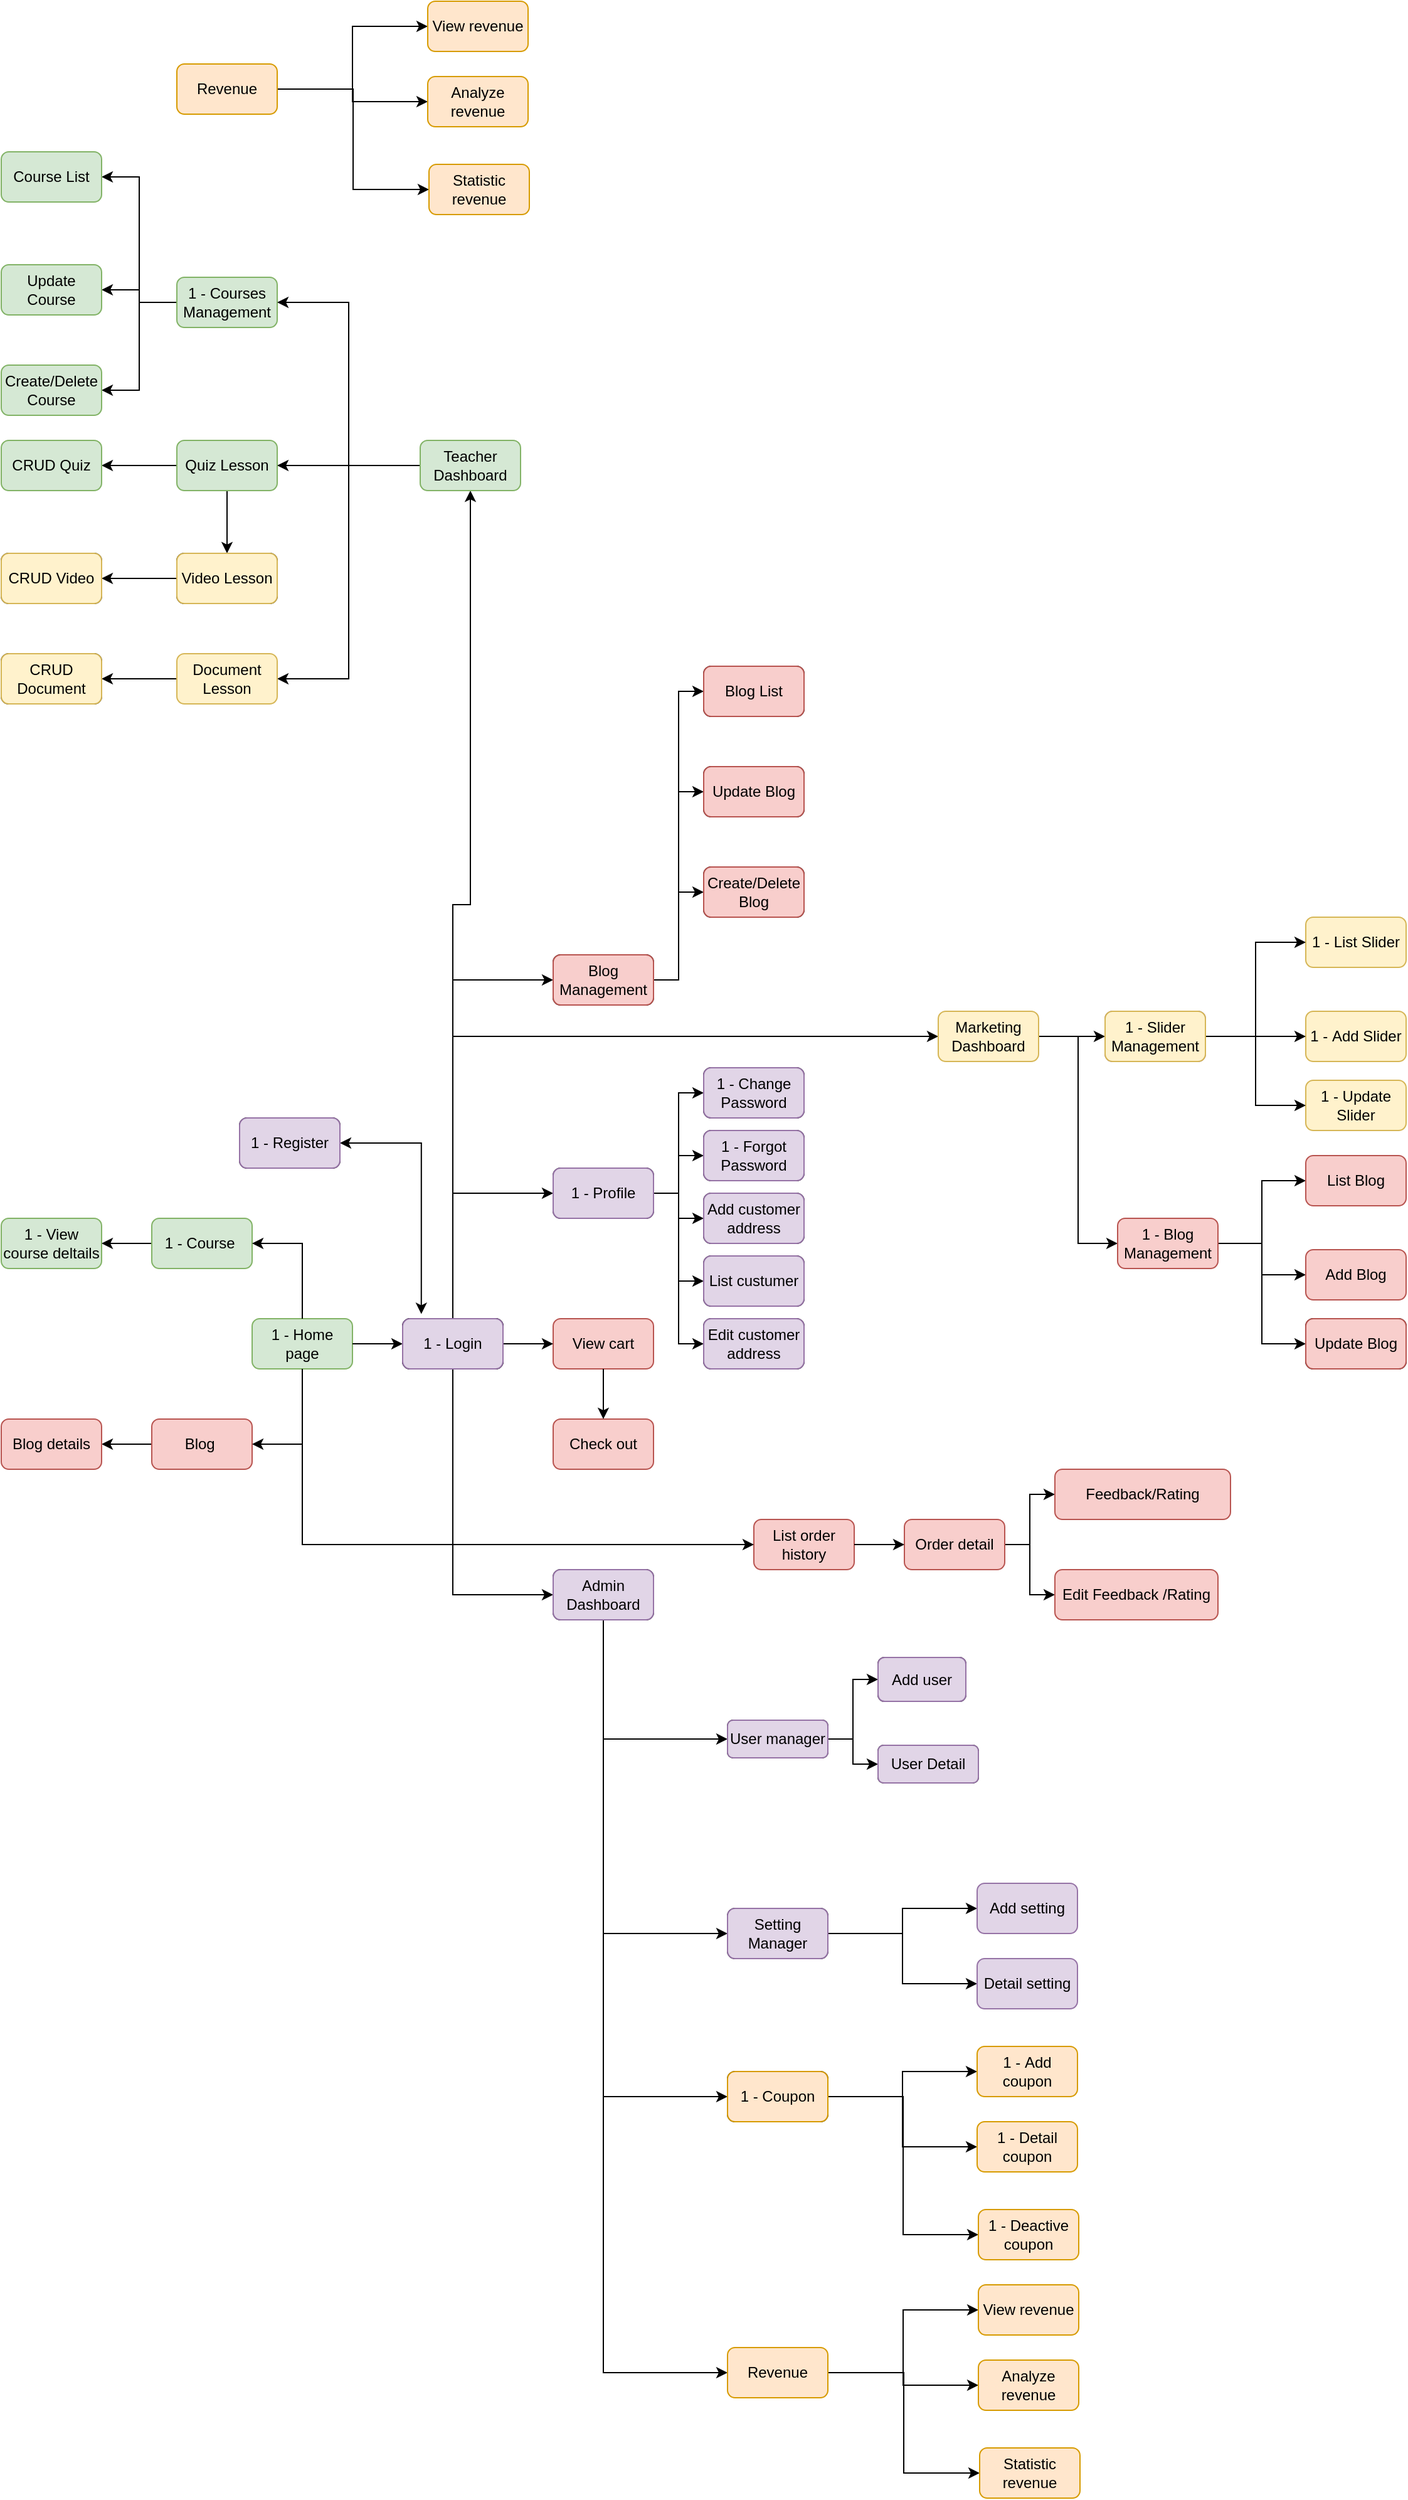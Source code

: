 <mxfile scale="1" border="0" version="21.4.0" type="device">
  <diagram name="Trang-1" id="rCPh5-H_8aA673jUnR-f">
    <mxGraphModel dx="1372" dy="1716" grid="1" gridSize="10" guides="1" tooltips="1" connect="1" arrows="1" fold="1" page="1" pageScale="1" pageWidth="827" pageHeight="1169" math="0" shadow="0">
      <root>
        <mxCell id="0" />
        <mxCell id="1" parent="0" />
        <mxCell id="VApgSynu10mxGAnnBU3c-39" style="edgeStyle=orthogonalEdgeStyle;rounded=0;orthogonalLoop=1;jettySize=auto;html=1;entryX=0.186;entryY=-0.093;entryDx=0;entryDy=0;entryPerimeter=0;startArrow=classic;startFill=1;" edge="1" parent="1" source="h2MF568yO-APVkU8pqsw-2" target="h2MF568yO-APVkU8pqsw-7">
          <mxGeometry relative="1" as="geometry" />
        </mxCell>
        <mxCell id="h2MF568yO-APVkU8pqsw-2" value="Register" style="rounded=1;whiteSpace=wrap;html=1;" parent="1" vertex="1">
          <mxGeometry x="270" y="320" width="80" height="40" as="geometry" />
        </mxCell>
        <mxCell id="h2MF568yO-APVkU8pqsw-3" value="1 -&amp;nbsp;Home page" style="rounded=1;whiteSpace=wrap;html=1;fillColor=#d5e8d4;strokeColor=#82b366;" parent="1" vertex="1">
          <mxGeometry x="280" y="480" width="80" height="40" as="geometry" />
        </mxCell>
        <mxCell id="h2MF568yO-APVkU8pqsw-5" style="edgeStyle=orthogonalEdgeStyle;rounded=0;orthogonalLoop=1;jettySize=auto;html=1;exitX=0;exitY=0.5;exitDx=0;exitDy=0;" parent="1" source="h2MF568yO-APVkU8pqsw-8" target="h2MF568yO-APVkU8pqsw-13" edge="1">
          <mxGeometry relative="1" as="geometry" />
        </mxCell>
        <mxCell id="h2MF568yO-APVkU8pqsw-6" style="edgeStyle=orthogonalEdgeStyle;rounded=0;orthogonalLoop=1;jettySize=auto;html=1;entryX=0;entryY=0.5;entryDx=0;entryDy=0;" parent="1" source="h2MF568yO-APVkU8pqsw-7" target="h2MF568yO-APVkU8pqsw-22" edge="1">
          <mxGeometry relative="1" as="geometry">
            <Array as="points">
              <mxPoint x="440" y="380" />
            </Array>
          </mxGeometry>
        </mxCell>
        <mxCell id="VApgSynu10mxGAnnBU3c-34" style="edgeStyle=orthogonalEdgeStyle;rounded=0;orthogonalLoop=1;jettySize=auto;html=1;exitX=0.5;exitY=0;exitDx=0;exitDy=0;entryX=0.5;entryY=1;entryDx=0;entryDy=0;" edge="1" parent="1" source="h2MF568yO-APVkU8pqsw-7" target="VApgSynu10mxGAnnBU3c-15">
          <mxGeometry relative="1" as="geometry" />
        </mxCell>
        <mxCell id="VApgSynu10mxGAnnBU3c-36" style="edgeStyle=orthogonalEdgeStyle;rounded=0;orthogonalLoop=1;jettySize=auto;html=1;entryX=0;entryY=0.5;entryDx=0;entryDy=0;" edge="1" parent="1" source="h2MF568yO-APVkU8pqsw-7" target="h2MF568yO-APVkU8pqsw-98">
          <mxGeometry relative="1" as="geometry">
            <Array as="points">
              <mxPoint x="440" y="210" />
            </Array>
          </mxGeometry>
        </mxCell>
        <mxCell id="VApgSynu10mxGAnnBU3c-41" style="edgeStyle=orthogonalEdgeStyle;rounded=0;orthogonalLoop=1;jettySize=auto;html=1;entryX=0;entryY=0.5;entryDx=0;entryDy=0;" edge="1" parent="1" source="h2MF568yO-APVkU8pqsw-7" target="h2MF568yO-APVkU8pqsw-50">
          <mxGeometry relative="1" as="geometry">
            <Array as="points">
              <mxPoint x="440" y="255" />
            </Array>
          </mxGeometry>
        </mxCell>
        <mxCell id="h2MF568yO-APVkU8pqsw-7" value="Login" style="rounded=1;whiteSpace=wrap;html=1;" parent="1" vertex="1">
          <mxGeometry x="400" y="480" width="80" height="40" as="geometry" />
        </mxCell>
        <mxCell id="h2MF568yO-APVkU8pqsw-8" value="Blog&amp;nbsp;" style="rounded=1;whiteSpace=wrap;html=1;fillColor=#f8cecc;strokeColor=#b85450;" parent="1" vertex="1">
          <mxGeometry x="200" y="560" width="80" height="40" as="geometry" />
        </mxCell>
        <mxCell id="h2MF568yO-APVkU8pqsw-9" value="" style="endArrow=classic;html=1;rounded=0;" parent="1" edge="1">
          <mxGeometry width="50" height="50" relative="1" as="geometry">
            <mxPoint x="360" y="500" as="sourcePoint" />
            <mxPoint x="400" y="500" as="targetPoint" />
          </mxGeometry>
        </mxCell>
        <mxCell id="h2MF568yO-APVkU8pqsw-10" value="1 -&amp;nbsp;View course deltails" style="rounded=1;whiteSpace=wrap;html=1;fillColor=#d5e8d4;strokeColor=#82b366;" parent="1" vertex="1">
          <mxGeometry x="80" y="400" width="80" height="40" as="geometry" />
        </mxCell>
        <mxCell id="h2MF568yO-APVkU8pqsw-13" value="Blog details" style="rounded=1;whiteSpace=wrap;html=1;fillColor=#f8cecc;strokeColor=#b85450;" parent="1" vertex="1">
          <mxGeometry x="80" y="560" width="80" height="40" as="geometry" />
        </mxCell>
        <mxCell id="VApgSynu10mxGAnnBU3c-16" style="edgeStyle=orthogonalEdgeStyle;rounded=0;orthogonalLoop=1;jettySize=auto;html=1;entryX=1;entryY=0.5;entryDx=0;entryDy=0;" edge="1" parent="1" source="h2MF568yO-APVkU8pqsw-14" target="VApgSynu10mxGAnnBU3c-1">
          <mxGeometry relative="1" as="geometry" />
        </mxCell>
        <mxCell id="VApgSynu10mxGAnnBU3c-17" style="edgeStyle=orthogonalEdgeStyle;rounded=0;orthogonalLoop=1;jettySize=auto;html=1;entryX=1;entryY=0.5;entryDx=0;entryDy=0;" edge="1" parent="1" source="h2MF568yO-APVkU8pqsw-14" target="VApgSynu10mxGAnnBU3c-2">
          <mxGeometry relative="1" as="geometry" />
        </mxCell>
        <mxCell id="VApgSynu10mxGAnnBU3c-18" style="edgeStyle=orthogonalEdgeStyle;rounded=0;orthogonalLoop=1;jettySize=auto;html=1;entryX=1;entryY=0.5;entryDx=0;entryDy=0;" edge="1" parent="1" source="h2MF568yO-APVkU8pqsw-14" target="VApgSynu10mxGAnnBU3c-3">
          <mxGeometry relative="1" as="geometry" />
        </mxCell>
        <mxCell id="h2MF568yO-APVkU8pqsw-14" value="1 -&amp;nbsp;Courses Management" style="rounded=1;whiteSpace=wrap;html=1;fillColor=#d5e8d4;strokeColor=#82b366;" parent="1" vertex="1">
          <mxGeometry x="220" y="-350" width="80" height="40" as="geometry" />
        </mxCell>
        <mxCell id="h2MF568yO-APVkU8pqsw-15" value="" style="endArrow=classic;html=1;rounded=0;exitX=0;exitY=0.5;exitDx=0;exitDy=0;entryX=1;entryY=0.5;entryDx=0;entryDy=0;" parent="1" source="h2MF568yO-APVkU8pqsw-16" target="h2MF568yO-APVkU8pqsw-10" edge="1">
          <mxGeometry width="50" height="50" relative="1" as="geometry">
            <mxPoint x="300" y="500" as="sourcePoint" />
            <mxPoint x="300" y="460" as="targetPoint" />
          </mxGeometry>
        </mxCell>
        <mxCell id="h2MF568yO-APVkU8pqsw-16" value="1 -&amp;nbsp;Course&amp;nbsp;" style="rounded=1;whiteSpace=wrap;html=1;fillColor=#d5e8d4;strokeColor=#82b366;" parent="1" vertex="1">
          <mxGeometry x="200" y="400" width="80" height="40" as="geometry" />
        </mxCell>
        <mxCell id="h2MF568yO-APVkU8pqsw-17" style="edgeStyle=orthogonalEdgeStyle;rounded=0;orthogonalLoop=1;jettySize=auto;html=1;entryX=0;entryY=0.5;entryDx=0;entryDy=0;" parent="1" source="h2MF568yO-APVkU8pqsw-22" target="h2MF568yO-APVkU8pqsw-67" edge="1">
          <mxGeometry relative="1" as="geometry" />
        </mxCell>
        <mxCell id="h2MF568yO-APVkU8pqsw-19" style="edgeStyle=orthogonalEdgeStyle;rounded=0;orthogonalLoop=1;jettySize=auto;html=1;entryX=0;entryY=0.5;entryDx=0;entryDy=0;" parent="1" source="h2MF568yO-APVkU8pqsw-22" target="h2MF568yO-APVkU8pqsw-37" edge="1">
          <mxGeometry relative="1" as="geometry" />
        </mxCell>
        <mxCell id="h2MF568yO-APVkU8pqsw-20" style="edgeStyle=orthogonalEdgeStyle;rounded=0;orthogonalLoop=1;jettySize=auto;html=1;entryX=0;entryY=0.5;entryDx=0;entryDy=0;" parent="1" source="h2MF568yO-APVkU8pqsw-22" target="h2MF568yO-APVkU8pqsw-35" edge="1">
          <mxGeometry relative="1" as="geometry" />
        </mxCell>
        <mxCell id="h2MF568yO-APVkU8pqsw-21" style="edgeStyle=orthogonalEdgeStyle;rounded=0;orthogonalLoop=1;jettySize=auto;html=1;entryX=0;entryY=0.5;entryDx=0;entryDy=0;" parent="1" source="h2MF568yO-APVkU8pqsw-22" target="h2MF568yO-APVkU8pqsw-36" edge="1">
          <mxGeometry relative="1" as="geometry" />
        </mxCell>
        <mxCell id="h2MF568yO-APVkU8pqsw-22" value="Profile" style="rounded=1;whiteSpace=wrap;html=1;" parent="1" vertex="1">
          <mxGeometry x="520" y="360" width="80" height="40" as="geometry" />
        </mxCell>
        <mxCell id="h2MF568yO-APVkU8pqsw-24" value="View cart" style="rounded=1;whiteSpace=wrap;html=1;fillColor=#f8cecc;strokeColor=#b85450;" parent="1" vertex="1">
          <mxGeometry x="520" y="480" width="80" height="40" as="geometry" />
        </mxCell>
        <mxCell id="h2MF568yO-APVkU8pqsw-25" value="Check out" style="rounded=1;whiteSpace=wrap;html=1;fillColor=#f8cecc;strokeColor=#b85450;" parent="1" vertex="1">
          <mxGeometry x="520" y="560" width="80" height="40" as="geometry" />
        </mxCell>
        <mxCell id="h2MF568yO-APVkU8pqsw-26" value="" style="edgeStyle=orthogonalEdgeStyle;rounded=0;orthogonalLoop=1;jettySize=auto;html=1;" parent="1" source="h2MF568yO-APVkU8pqsw-27" target="h2MF568yO-APVkU8pqsw-70" edge="1">
          <mxGeometry relative="1" as="geometry">
            <Array as="points">
              <mxPoint x="560" y="815" />
            </Array>
          </mxGeometry>
        </mxCell>
        <mxCell id="VApgSynu10mxGAnnBU3c-58" style="edgeStyle=orthogonalEdgeStyle;rounded=0;orthogonalLoop=1;jettySize=auto;html=1;entryX=0;entryY=0.5;entryDx=0;entryDy=0;" edge="1" parent="1" source="h2MF568yO-APVkU8pqsw-27" target="h2MF568yO-APVkU8pqsw-33">
          <mxGeometry relative="1" as="geometry">
            <Array as="points">
              <mxPoint x="560" y="970" />
            </Array>
          </mxGeometry>
        </mxCell>
        <mxCell id="VApgSynu10mxGAnnBU3c-64" style="edgeStyle=orthogonalEdgeStyle;rounded=0;orthogonalLoop=1;jettySize=auto;html=1;entryX=0;entryY=0.5;entryDx=0;entryDy=0;" edge="1" parent="1" source="h2MF568yO-APVkU8pqsw-27" target="VApgSynu10mxGAnnBU3c-61">
          <mxGeometry relative="1" as="geometry">
            <Array as="points">
              <mxPoint x="560" y="1100" />
            </Array>
          </mxGeometry>
        </mxCell>
        <mxCell id="VApgSynu10mxGAnnBU3c-74" style="edgeStyle=orthogonalEdgeStyle;rounded=0;orthogonalLoop=1;jettySize=auto;html=1;entryX=0;entryY=0.5;entryDx=0;entryDy=0;" edge="1" parent="1" source="h2MF568yO-APVkU8pqsw-27" target="VApgSynu10mxGAnnBU3c-67">
          <mxGeometry relative="1" as="geometry">
            <Array as="points">
              <mxPoint x="560" y="1320" />
            </Array>
          </mxGeometry>
        </mxCell>
        <mxCell id="h2MF568yO-APVkU8pqsw-27" value="Admin Dashboard" style="rounded=1;whiteSpace=wrap;html=1;" parent="1" vertex="1">
          <mxGeometry x="520" y="680" width="80" height="40" as="geometry" />
        </mxCell>
        <mxCell id="h2MF568yO-APVkU8pqsw-28" value="" style="endArrow=classic;html=1;rounded=0;exitX=1;exitY=0.5;exitDx=0;exitDy=0;entryX=0;entryY=0.5;entryDx=0;entryDy=0;" parent="1" source="h2MF568yO-APVkU8pqsw-7" target="h2MF568yO-APVkU8pqsw-24" edge="1">
          <mxGeometry width="50" height="50" relative="1" as="geometry">
            <mxPoint x="570" y="630" as="sourcePoint" />
            <mxPoint x="620" y="580" as="targetPoint" />
          </mxGeometry>
        </mxCell>
        <mxCell id="h2MF568yO-APVkU8pqsw-29" value="" style="endArrow=classic;html=1;rounded=0;exitX=0.5;exitY=1;exitDx=0;exitDy=0;entryX=0;entryY=0.5;entryDx=0;entryDy=0;" parent="1" source="h2MF568yO-APVkU8pqsw-7" target="h2MF568yO-APVkU8pqsw-27" edge="1">
          <mxGeometry width="50" height="50" relative="1" as="geometry">
            <mxPoint x="570" y="630" as="sourcePoint" />
            <mxPoint x="620" y="580" as="targetPoint" />
            <Array as="points">
              <mxPoint x="440" y="700" />
            </Array>
          </mxGeometry>
        </mxCell>
        <mxCell id="h2MF568yO-APVkU8pqsw-30" value="List order history" style="rounded=1;whiteSpace=wrap;html=1;fillColor=#f8cecc;strokeColor=#b85450;" parent="1" vertex="1">
          <mxGeometry x="680" y="640" width="80" height="40" as="geometry" />
        </mxCell>
        <mxCell id="h2MF568yO-APVkU8pqsw-31" style="edgeStyle=orthogonalEdgeStyle;rounded=0;orthogonalLoop=1;jettySize=auto;html=1;entryX=0;entryY=0.5;entryDx=0;entryDy=0;" parent="1" source="h2MF568yO-APVkU8pqsw-33" target="h2MF568yO-APVkU8pqsw-45" edge="1">
          <mxGeometry relative="1" as="geometry" />
        </mxCell>
        <mxCell id="h2MF568yO-APVkU8pqsw-32" style="edgeStyle=orthogonalEdgeStyle;rounded=0;orthogonalLoop=1;jettySize=auto;html=1;entryX=0;entryY=0.5;entryDx=0;entryDy=0;" parent="1" source="h2MF568yO-APVkU8pqsw-33" target="h2MF568yO-APVkU8pqsw-46" edge="1">
          <mxGeometry relative="1" as="geometry" />
        </mxCell>
        <mxCell id="h2MF568yO-APVkU8pqsw-33" value="Setting Manager" style="rounded=1;whiteSpace=wrap;html=1;" parent="1" vertex="1">
          <mxGeometry x="659" y="950" width="80" height="40" as="geometry" />
        </mxCell>
        <mxCell id="h2MF568yO-APVkU8pqsw-34" value="Change Password" style="rounded=1;whiteSpace=wrap;html=1;" parent="1" vertex="1">
          <mxGeometry x="640" y="280" width="80" height="40" as="geometry" />
        </mxCell>
        <mxCell id="h2MF568yO-APVkU8pqsw-35" value="Forgot Password" style="rounded=1;whiteSpace=wrap;html=1;" parent="1" vertex="1">
          <mxGeometry x="640" y="330" width="80" height="40" as="geometry" />
        </mxCell>
        <mxCell id="h2MF568yO-APVkU8pqsw-36" value="Add customer address" style="rounded=1;whiteSpace=wrap;html=1;" parent="1" vertex="1">
          <mxGeometry x="640" y="380" width="80" height="40" as="geometry" />
        </mxCell>
        <mxCell id="h2MF568yO-APVkU8pqsw-37" value="List custumer" style="rounded=1;whiteSpace=wrap;html=1;" parent="1" vertex="1">
          <mxGeometry x="640" y="430" width="80" height="40" as="geometry" />
        </mxCell>
        <mxCell id="h2MF568yO-APVkU8pqsw-38" value="" style="endArrow=classic;html=1;rounded=0;exitX=0.5;exitY=1;exitDx=0;exitDy=0;entryX=0.5;entryY=0;entryDx=0;entryDy=0;" parent="1" source="h2MF568yO-APVkU8pqsw-24" target="h2MF568yO-APVkU8pqsw-25" edge="1">
          <mxGeometry width="50" height="50" relative="1" as="geometry">
            <mxPoint x="630" y="440" as="sourcePoint" />
            <mxPoint x="680" y="390" as="targetPoint" />
          </mxGeometry>
        </mxCell>
        <mxCell id="h2MF568yO-APVkU8pqsw-39" style="edgeStyle=orthogonalEdgeStyle;rounded=0;orthogonalLoop=1;jettySize=auto;html=1;entryX=0;entryY=0.5;entryDx=0;entryDy=0;" parent="1" source="h2MF568yO-APVkU8pqsw-41" target="h2MF568yO-APVkU8pqsw-42" edge="1">
          <mxGeometry relative="1" as="geometry" />
        </mxCell>
        <mxCell id="h2MF568yO-APVkU8pqsw-40" style="edgeStyle=orthogonalEdgeStyle;rounded=0;orthogonalLoop=1;jettySize=auto;html=1;entryX=0;entryY=0.5;entryDx=0;entryDy=0;" parent="1" source="h2MF568yO-APVkU8pqsw-41" target="h2MF568yO-APVkU8pqsw-43" edge="1">
          <mxGeometry relative="1" as="geometry" />
        </mxCell>
        <mxCell id="h2MF568yO-APVkU8pqsw-41" value="Order detail" style="rounded=1;whiteSpace=wrap;html=1;fillColor=#f8cecc;strokeColor=#b85450;" parent="1" vertex="1">
          <mxGeometry x="800" y="640" width="80" height="40" as="geometry" />
        </mxCell>
        <mxCell id="h2MF568yO-APVkU8pqsw-42" value="Feedback/Rating" style="rounded=1;whiteSpace=wrap;html=1;fillColor=#f8cecc;strokeColor=#b85450;" parent="1" vertex="1">
          <mxGeometry x="920" y="600" width="140" height="40" as="geometry" />
        </mxCell>
        <mxCell id="h2MF568yO-APVkU8pqsw-43" value="Edit Feedback /Rating" style="rounded=1;whiteSpace=wrap;html=1;fillColor=#f8cecc;strokeColor=#b85450;" parent="1" vertex="1">
          <mxGeometry x="920" y="680" width="130" height="40" as="geometry" />
        </mxCell>
        <mxCell id="h2MF568yO-APVkU8pqsw-44" value="" style="endArrow=classic;html=1;rounded=0;exitX=1;exitY=0.5;exitDx=0;exitDy=0;entryX=0;entryY=0.5;entryDx=0;entryDy=0;" parent="1" source="h2MF568yO-APVkU8pqsw-30" target="h2MF568yO-APVkU8pqsw-41" edge="1">
          <mxGeometry width="50" height="50" relative="1" as="geometry">
            <mxPoint x="730" y="620" as="sourcePoint" />
            <mxPoint x="680" y="540" as="targetPoint" />
          </mxGeometry>
        </mxCell>
        <mxCell id="h2MF568yO-APVkU8pqsw-45" value="Add setting" style="rounded=1;whiteSpace=wrap;html=1;fillColor=#e1d5e7;strokeColor=#9673a6;" parent="1" vertex="1">
          <mxGeometry x="858" y="930" width="80" height="40" as="geometry" />
        </mxCell>
        <mxCell id="h2MF568yO-APVkU8pqsw-46" value="Detail setting" style="rounded=1;whiteSpace=wrap;html=1;fillColor=#e1d5e7;strokeColor=#9673a6;" parent="1" vertex="1">
          <mxGeometry x="858" y="990" width="80" height="40" as="geometry" />
        </mxCell>
        <mxCell id="h2MF568yO-APVkU8pqsw-47" value="Blog List" style="rounded=1;whiteSpace=wrap;html=1;" parent="1" vertex="1">
          <mxGeometry x="640" y="-40" width="80" height="40" as="geometry" />
        </mxCell>
        <mxCell id="h2MF568yO-APVkU8pqsw-48" value="Update Blog" style="rounded=1;whiteSpace=wrap;html=1;" parent="1" vertex="1">
          <mxGeometry x="640" y="40" width="80" height="40" as="geometry" />
        </mxCell>
        <mxCell id="h2MF568yO-APVkU8pqsw-49" value="Create/Delete Blog" style="rounded=1;whiteSpace=wrap;html=1;" parent="1" vertex="1">
          <mxGeometry x="640" y="120" width="80" height="40" as="geometry" />
        </mxCell>
        <mxCell id="VApgSynu10mxGAnnBU3c-47" style="edgeStyle=orthogonalEdgeStyle;rounded=0;orthogonalLoop=1;jettySize=auto;html=1;" edge="1" parent="1" source="h2MF568yO-APVkU8pqsw-50" target="VApgSynu10mxGAnnBU3c-46">
          <mxGeometry relative="1" as="geometry" />
        </mxCell>
        <mxCell id="VApgSynu10mxGAnnBU3c-51" style="edgeStyle=orthogonalEdgeStyle;rounded=0;orthogonalLoop=1;jettySize=auto;html=1;entryX=0;entryY=0.5;entryDx=0;entryDy=0;" edge="1" parent="1" source="h2MF568yO-APVkU8pqsw-50" target="VApgSynu10mxGAnnBU3c-45">
          <mxGeometry relative="1" as="geometry" />
        </mxCell>
        <mxCell id="h2MF568yO-APVkU8pqsw-50" value="Marketing Dashboard" style="rounded=1;whiteSpace=wrap;html=1;fillColor=#fff2cc;strokeColor=#d6b656;" parent="1" vertex="1">
          <mxGeometry x="827" y="235" width="80" height="40" as="geometry" />
        </mxCell>
        <mxCell id="h2MF568yO-APVkU8pqsw-53" value="1 -&amp;nbsp;List Slider" style="rounded=1;whiteSpace=wrap;html=1;fillColor=#fff2cc;strokeColor=#d6b656;" parent="1" vertex="1">
          <mxGeometry x="1120" y="160" width="80" height="40" as="geometry" />
        </mxCell>
        <mxCell id="h2MF568yO-APVkU8pqsw-67" value="Edit customer address" style="rounded=1;whiteSpace=wrap;html=1;" parent="1" vertex="1">
          <mxGeometry x="640" y="480" width="80" height="40" as="geometry" />
        </mxCell>
        <mxCell id="h2MF568yO-APVkU8pqsw-68" value="" style="edgeStyle=orthogonalEdgeStyle;rounded=0;orthogonalLoop=1;jettySize=auto;html=1;" parent="1" source="h2MF568yO-APVkU8pqsw-70" target="h2MF568yO-APVkU8pqsw-72" edge="1">
          <mxGeometry relative="1" as="geometry" />
        </mxCell>
        <mxCell id="h2MF568yO-APVkU8pqsw-69" style="edgeStyle=orthogonalEdgeStyle;rounded=0;orthogonalLoop=1;jettySize=auto;html=1;entryX=0;entryY=0.5;entryDx=0;entryDy=0;" parent="1" source="h2MF568yO-APVkU8pqsw-70" target="h2MF568yO-APVkU8pqsw-71" edge="1">
          <mxGeometry relative="1" as="geometry" />
        </mxCell>
        <mxCell id="h2MF568yO-APVkU8pqsw-70" value="User manager" style="whiteSpace=wrap;html=1;rounded=1;" parent="1" vertex="1">
          <mxGeometry x="659" y="800" width="80" height="30" as="geometry" />
        </mxCell>
        <mxCell id="h2MF568yO-APVkU8pqsw-71" value="Add user" style="whiteSpace=wrap;html=1;rounded=1;" parent="1" vertex="1">
          <mxGeometry x="779" y="750" width="70" height="35" as="geometry" />
        </mxCell>
        <mxCell id="h2MF568yO-APVkU8pqsw-72" value="User Detail" style="rounded=1;whiteSpace=wrap;html=1;" parent="1" vertex="1">
          <mxGeometry x="779" y="820" width="80" height="30" as="geometry" />
        </mxCell>
        <mxCell id="h2MF568yO-APVkU8pqsw-73" value="1 -&amp;nbsp;Add Slider" style="rounded=1;whiteSpace=wrap;html=1;fillColor=#fff2cc;strokeColor=#d6b656;" parent="1" vertex="1">
          <mxGeometry x="1120" y="235" width="80" height="40" as="geometry" />
        </mxCell>
        <mxCell id="h2MF568yO-APVkU8pqsw-78" value="1 -&amp;nbsp;Update Slider" style="rounded=1;whiteSpace=wrap;html=1;fillColor=#fff2cc;strokeColor=#d6b656;" parent="1" vertex="1">
          <mxGeometry x="1120" y="290" width="80" height="40" as="geometry" />
        </mxCell>
        <mxCell id="h2MF568yO-APVkU8pqsw-90" style="edgeStyle=orthogonalEdgeStyle;rounded=0;orthogonalLoop=1;jettySize=auto;html=1;entryX=1;entryY=0.5;entryDx=0;entryDy=0;" parent="1" source="h2MF568yO-APVkU8pqsw-3" target="h2MF568yO-APVkU8pqsw-16" edge="1">
          <mxGeometry relative="1" as="geometry" />
        </mxCell>
        <mxCell id="h2MF568yO-APVkU8pqsw-91" style="edgeStyle=orthogonalEdgeStyle;rounded=0;orthogonalLoop=1;jettySize=auto;html=1;entryX=0;entryY=0.5;entryDx=0;entryDy=0;" parent="1" source="h2MF568yO-APVkU8pqsw-3" target="h2MF568yO-APVkU8pqsw-30" edge="1">
          <mxGeometry relative="1" as="geometry">
            <Array as="points">
              <mxPoint x="320" y="660" />
            </Array>
          </mxGeometry>
        </mxCell>
        <mxCell id="h2MF568yO-APVkU8pqsw-93" style="edgeStyle=orthogonalEdgeStyle;rounded=0;orthogonalLoop=1;jettySize=auto;html=1;entryX=1;entryY=0.5;entryDx=0;entryDy=0;" parent="1" source="h2MF568yO-APVkU8pqsw-3" target="h2MF568yO-APVkU8pqsw-8" edge="1">
          <mxGeometry relative="1" as="geometry" />
        </mxCell>
        <mxCell id="h2MF568yO-APVkU8pqsw-94" style="edgeStyle=orthogonalEdgeStyle;rounded=0;orthogonalLoop=1;jettySize=auto;html=1;entryX=0;entryY=0.5;entryDx=0;entryDy=0;" parent="1" source="h2MF568yO-APVkU8pqsw-22" target="h2MF568yO-APVkU8pqsw-34" edge="1">
          <mxGeometry relative="1" as="geometry" />
        </mxCell>
        <mxCell id="h2MF568yO-APVkU8pqsw-95" style="edgeStyle=orthogonalEdgeStyle;rounded=0;orthogonalLoop=1;jettySize=auto;html=1;exitX=1;exitY=0.5;exitDx=0;exitDy=0;entryX=0;entryY=0.5;entryDx=0;entryDy=0;" parent="1" source="h2MF568yO-APVkU8pqsw-98" target="h2MF568yO-APVkU8pqsw-47" edge="1">
          <mxGeometry relative="1" as="geometry" />
        </mxCell>
        <mxCell id="h2MF568yO-APVkU8pqsw-96" style="edgeStyle=orthogonalEdgeStyle;rounded=0;orthogonalLoop=1;jettySize=auto;html=1;entryX=0;entryY=0.5;entryDx=0;entryDy=0;" parent="1" source="h2MF568yO-APVkU8pqsw-98" target="h2MF568yO-APVkU8pqsw-48" edge="1">
          <mxGeometry relative="1" as="geometry" />
        </mxCell>
        <mxCell id="h2MF568yO-APVkU8pqsw-97" style="edgeStyle=orthogonalEdgeStyle;rounded=0;orthogonalLoop=1;jettySize=auto;html=1;entryX=0;entryY=0.5;entryDx=0;entryDy=0;" parent="1" source="h2MF568yO-APVkU8pqsw-98" target="h2MF568yO-APVkU8pqsw-49" edge="1">
          <mxGeometry relative="1" as="geometry" />
        </mxCell>
        <mxCell id="h2MF568yO-APVkU8pqsw-98" value="Blog Management" style="rounded=1;whiteSpace=wrap;html=1;" parent="1" vertex="1">
          <mxGeometry x="520" y="190" width="80" height="40" as="geometry" />
        </mxCell>
        <mxCell id="VApgSynu10mxGAnnBU3c-1" value="Course List" style="rounded=1;whiteSpace=wrap;html=1;fillColor=#d5e8d4;strokeColor=#82b366;" vertex="1" parent="1">
          <mxGeometry x="80" y="-450" width="80" height="40" as="geometry" />
        </mxCell>
        <mxCell id="VApgSynu10mxGAnnBU3c-2" value="Update Course" style="rounded=1;whiteSpace=wrap;html=1;fillColor=#d5e8d4;strokeColor=#82b366;" vertex="1" parent="1">
          <mxGeometry x="80" y="-360" width="80" height="40" as="geometry" />
        </mxCell>
        <mxCell id="VApgSynu10mxGAnnBU3c-3" value="Create/Delete Course" style="rounded=1;whiteSpace=wrap;html=1;fillColor=#d5e8d4;strokeColor=#82b366;" vertex="1" parent="1">
          <mxGeometry x="80" y="-280" width="80" height="40" as="geometry" />
        </mxCell>
        <mxCell id="VApgSynu10mxGAnnBU3c-24" style="edgeStyle=orthogonalEdgeStyle;rounded=0;orthogonalLoop=1;jettySize=auto;html=1;entryX=1;entryY=0.5;entryDx=0;entryDy=0;" edge="1" parent="1" source="VApgSynu10mxGAnnBU3c-15" target="VApgSynu10mxGAnnBU3c-19">
          <mxGeometry relative="1" as="geometry" />
        </mxCell>
        <mxCell id="VApgSynu10mxGAnnBU3c-25" style="edgeStyle=orthogonalEdgeStyle;rounded=0;orthogonalLoop=1;jettySize=auto;html=1;" edge="1" parent="1" source="VApgSynu10mxGAnnBU3c-15" target="VApgSynu10mxGAnnBU3c-20">
          <mxGeometry relative="1" as="geometry" />
        </mxCell>
        <mxCell id="VApgSynu10mxGAnnBU3c-26" style="edgeStyle=orthogonalEdgeStyle;rounded=0;orthogonalLoop=1;jettySize=auto;html=1;entryX=1;entryY=0.5;entryDx=0;entryDy=0;" edge="1" parent="1" source="VApgSynu10mxGAnnBU3c-15" target="VApgSynu10mxGAnnBU3c-21">
          <mxGeometry relative="1" as="geometry" />
        </mxCell>
        <mxCell id="VApgSynu10mxGAnnBU3c-27" style="edgeStyle=orthogonalEdgeStyle;rounded=0;orthogonalLoop=1;jettySize=auto;html=1;entryX=1;entryY=0.5;entryDx=0;entryDy=0;" edge="1" parent="1" source="VApgSynu10mxGAnnBU3c-15" target="h2MF568yO-APVkU8pqsw-14">
          <mxGeometry relative="1" as="geometry" />
        </mxCell>
        <mxCell id="VApgSynu10mxGAnnBU3c-15" value="Teacher Dashboard" style="rounded=1;whiteSpace=wrap;html=1;fillColor=#d5e8d4;strokeColor=#82b366;" vertex="1" parent="1">
          <mxGeometry x="414" y="-220" width="80" height="40" as="geometry" />
        </mxCell>
        <mxCell id="VApgSynu10mxGAnnBU3c-31" style="edgeStyle=orthogonalEdgeStyle;rounded=0;orthogonalLoop=1;jettySize=auto;html=1;entryX=1;entryY=0.5;entryDx=0;entryDy=0;" edge="1" parent="1" source="VApgSynu10mxGAnnBU3c-19" target="VApgSynu10mxGAnnBU3c-28">
          <mxGeometry relative="1" as="geometry" />
        </mxCell>
        <mxCell id="VApgSynu10mxGAnnBU3c-19" value="Quiz Lesson" style="rounded=1;whiteSpace=wrap;html=1;fillColor=#d5e8d4;strokeColor=#82b366;" vertex="1" parent="1">
          <mxGeometry x="220" y="-220" width="80" height="40" as="geometry" />
        </mxCell>
        <mxCell id="VApgSynu10mxGAnnBU3c-32" style="edgeStyle=orthogonalEdgeStyle;rounded=0;orthogonalLoop=1;jettySize=auto;html=1;entryX=1;entryY=0.5;entryDx=0;entryDy=0;" edge="1" parent="1" source="VApgSynu10mxGAnnBU3c-20" target="VApgSynu10mxGAnnBU3c-29">
          <mxGeometry relative="1" as="geometry" />
        </mxCell>
        <mxCell id="VApgSynu10mxGAnnBU3c-20" value="Video Lesson" style="rounded=1;whiteSpace=wrap;html=1;" vertex="1" parent="1">
          <mxGeometry x="220" y="-130" width="80" height="40" as="geometry" />
        </mxCell>
        <mxCell id="VApgSynu10mxGAnnBU3c-33" style="edgeStyle=orthogonalEdgeStyle;rounded=0;orthogonalLoop=1;jettySize=auto;html=1;entryX=1;entryY=0.5;entryDx=0;entryDy=0;" edge="1" parent="1" source="VApgSynu10mxGAnnBU3c-21" target="VApgSynu10mxGAnnBU3c-30">
          <mxGeometry relative="1" as="geometry" />
        </mxCell>
        <mxCell id="VApgSynu10mxGAnnBU3c-21" value="Document Lesson" style="rounded=1;whiteSpace=wrap;html=1;fillColor=#fff2cc;strokeColor=#d6b656;" vertex="1" parent="1">
          <mxGeometry x="220" y="-50" width="80" height="40" as="geometry" />
        </mxCell>
        <mxCell id="VApgSynu10mxGAnnBU3c-28" value="CRUD Quiz" style="rounded=1;whiteSpace=wrap;html=1;fillColor=#d5e8d4;strokeColor=#82b366;" vertex="1" parent="1">
          <mxGeometry x="80" y="-220" width="80" height="40" as="geometry" />
        </mxCell>
        <mxCell id="VApgSynu10mxGAnnBU3c-29" value="CRUD Video" style="rounded=1;whiteSpace=wrap;html=1;" vertex="1" parent="1">
          <mxGeometry x="80" y="-130" width="80" height="40" as="geometry" />
        </mxCell>
        <mxCell id="VApgSynu10mxGAnnBU3c-30" value="CRUD Document" style="rounded=1;whiteSpace=wrap;html=1;" vertex="1" parent="1">
          <mxGeometry x="80" y="-50" width="80" height="40" as="geometry" />
        </mxCell>
        <mxCell id="VApgSynu10mxGAnnBU3c-55" style="edgeStyle=orthogonalEdgeStyle;rounded=0;orthogonalLoop=1;jettySize=auto;html=1;" edge="1" parent="1" source="VApgSynu10mxGAnnBU3c-45" target="VApgSynu10mxGAnnBU3c-53">
          <mxGeometry relative="1" as="geometry" />
        </mxCell>
        <mxCell id="VApgSynu10mxGAnnBU3c-56" style="edgeStyle=orthogonalEdgeStyle;rounded=0;orthogonalLoop=1;jettySize=auto;html=1;entryX=0;entryY=0.5;entryDx=0;entryDy=0;" edge="1" parent="1" source="VApgSynu10mxGAnnBU3c-45" target="VApgSynu10mxGAnnBU3c-52">
          <mxGeometry relative="1" as="geometry" />
        </mxCell>
        <mxCell id="VApgSynu10mxGAnnBU3c-57" style="edgeStyle=orthogonalEdgeStyle;rounded=0;orthogonalLoop=1;jettySize=auto;html=1;entryX=0;entryY=0.5;entryDx=0;entryDy=0;" edge="1" parent="1" source="VApgSynu10mxGAnnBU3c-45" target="VApgSynu10mxGAnnBU3c-54">
          <mxGeometry relative="1" as="geometry" />
        </mxCell>
        <mxCell id="VApgSynu10mxGAnnBU3c-45" value="1 -&amp;nbsp;Blog Management" style="rounded=1;whiteSpace=wrap;html=1;fillColor=#f8cecc;strokeColor=#b85450;" vertex="1" parent="1">
          <mxGeometry x="970" y="400" width="80" height="40" as="geometry" />
        </mxCell>
        <mxCell id="VApgSynu10mxGAnnBU3c-48" style="edgeStyle=orthogonalEdgeStyle;rounded=0;orthogonalLoop=1;jettySize=auto;html=1;entryX=0;entryY=0.5;entryDx=0;entryDy=0;" edge="1" parent="1" source="VApgSynu10mxGAnnBU3c-46" target="h2MF568yO-APVkU8pqsw-53">
          <mxGeometry relative="1" as="geometry" />
        </mxCell>
        <mxCell id="VApgSynu10mxGAnnBU3c-49" style="edgeStyle=orthogonalEdgeStyle;rounded=0;orthogonalLoop=1;jettySize=auto;html=1;entryX=0;entryY=0.5;entryDx=0;entryDy=0;" edge="1" parent="1" source="VApgSynu10mxGAnnBU3c-46" target="h2MF568yO-APVkU8pqsw-73">
          <mxGeometry relative="1" as="geometry" />
        </mxCell>
        <mxCell id="VApgSynu10mxGAnnBU3c-50" style="edgeStyle=orthogonalEdgeStyle;rounded=0;orthogonalLoop=1;jettySize=auto;html=1;entryX=0;entryY=0.5;entryDx=0;entryDy=0;" edge="1" parent="1" source="VApgSynu10mxGAnnBU3c-46" target="h2MF568yO-APVkU8pqsw-78">
          <mxGeometry relative="1" as="geometry" />
        </mxCell>
        <mxCell id="VApgSynu10mxGAnnBU3c-46" value="Slider Management" style="rounded=1;whiteSpace=wrap;html=1;fillColor=#e1d5e7;strokeColor=#9673a6;" vertex="1" parent="1">
          <mxGeometry x="960" y="235" width="80" height="40" as="geometry" />
        </mxCell>
        <mxCell id="VApgSynu10mxGAnnBU3c-52" value="List Blog" style="rounded=1;whiteSpace=wrap;html=1;fillColor=#f8cecc;strokeColor=#b85450;" vertex="1" parent="1">
          <mxGeometry x="1120" y="350" width="80" height="40" as="geometry" />
        </mxCell>
        <mxCell id="VApgSynu10mxGAnnBU3c-53" value="Add Blog" style="rounded=1;whiteSpace=wrap;html=1;fillColor=#f8cecc;strokeColor=#b85450;" vertex="1" parent="1">
          <mxGeometry x="1120" y="425" width="80" height="40" as="geometry" />
        </mxCell>
        <mxCell id="VApgSynu10mxGAnnBU3c-54" value="Update Blog" style="rounded=1;whiteSpace=wrap;html=1;" vertex="1" parent="1">
          <mxGeometry x="1120" y="480" width="80" height="40" as="geometry" />
        </mxCell>
        <mxCell id="VApgSynu10mxGAnnBU3c-59" style="edgeStyle=orthogonalEdgeStyle;rounded=0;orthogonalLoop=1;jettySize=auto;html=1;entryX=0;entryY=0.5;entryDx=0;entryDy=0;" edge="1" parent="1" source="VApgSynu10mxGAnnBU3c-61" target="VApgSynu10mxGAnnBU3c-62">
          <mxGeometry relative="1" as="geometry" />
        </mxCell>
        <mxCell id="VApgSynu10mxGAnnBU3c-60" style="edgeStyle=orthogonalEdgeStyle;rounded=0;orthogonalLoop=1;jettySize=auto;html=1;entryX=0;entryY=0.5;entryDx=0;entryDy=0;" edge="1" parent="1" source="VApgSynu10mxGAnnBU3c-61" target="VApgSynu10mxGAnnBU3c-63">
          <mxGeometry relative="1" as="geometry" />
        </mxCell>
        <mxCell id="VApgSynu10mxGAnnBU3c-66" style="edgeStyle=orthogonalEdgeStyle;rounded=0;orthogonalLoop=1;jettySize=auto;html=1;entryX=0;entryY=0.5;entryDx=0;entryDy=0;" edge="1" parent="1" source="VApgSynu10mxGAnnBU3c-61" target="VApgSynu10mxGAnnBU3c-65">
          <mxGeometry relative="1" as="geometry" />
        </mxCell>
        <mxCell id="VApgSynu10mxGAnnBU3c-61" value="Coupon" style="rounded=1;whiteSpace=wrap;html=1;" vertex="1" parent="1">
          <mxGeometry x="659" y="1080" width="80" height="40" as="geometry" />
        </mxCell>
        <mxCell id="VApgSynu10mxGAnnBU3c-62" value="1 -&amp;nbsp;Add coupon" style="rounded=1;whiteSpace=wrap;html=1;fillColor=#ffe6cc;strokeColor=#d79b00;" vertex="1" parent="1">
          <mxGeometry x="858" y="1060" width="80" height="40" as="geometry" />
        </mxCell>
        <mxCell id="VApgSynu10mxGAnnBU3c-63" value="1 -&amp;nbsp;Detail coupon" style="rounded=1;whiteSpace=wrap;html=1;fillColor=#ffe6cc;strokeColor=#d79b00;" vertex="1" parent="1">
          <mxGeometry x="858" y="1120" width="80" height="40" as="geometry" />
        </mxCell>
        <mxCell id="VApgSynu10mxGAnnBU3c-65" value="1 -&amp;nbsp;Deactive coupon" style="rounded=1;whiteSpace=wrap;html=1;fillColor=#ffe6cc;strokeColor=#d79b00;" vertex="1" parent="1">
          <mxGeometry x="859" y="1190" width="80" height="40" as="geometry" />
        </mxCell>
        <mxCell id="VApgSynu10mxGAnnBU3c-71" style="edgeStyle=orthogonalEdgeStyle;rounded=0;orthogonalLoop=1;jettySize=auto;html=1;entryX=0;entryY=0.5;entryDx=0;entryDy=0;" edge="1" parent="1" source="VApgSynu10mxGAnnBU3c-67" target="VApgSynu10mxGAnnBU3c-68">
          <mxGeometry relative="1" as="geometry" />
        </mxCell>
        <mxCell id="VApgSynu10mxGAnnBU3c-72" style="edgeStyle=orthogonalEdgeStyle;rounded=0;orthogonalLoop=1;jettySize=auto;html=1;" edge="1" parent="1" source="VApgSynu10mxGAnnBU3c-67" target="VApgSynu10mxGAnnBU3c-69">
          <mxGeometry relative="1" as="geometry" />
        </mxCell>
        <mxCell id="VApgSynu10mxGAnnBU3c-73" style="edgeStyle=orthogonalEdgeStyle;rounded=0;orthogonalLoop=1;jettySize=auto;html=1;entryX=0;entryY=0.5;entryDx=0;entryDy=0;" edge="1" parent="1" source="VApgSynu10mxGAnnBU3c-67" target="VApgSynu10mxGAnnBU3c-70">
          <mxGeometry relative="1" as="geometry" />
        </mxCell>
        <mxCell id="VApgSynu10mxGAnnBU3c-67" value="Revenue" style="rounded=1;whiteSpace=wrap;html=1;fillColor=#ffe6cc;strokeColor=#d79b00;" vertex="1" parent="1">
          <mxGeometry x="659" y="1300" width="80" height="40" as="geometry" />
        </mxCell>
        <mxCell id="VApgSynu10mxGAnnBU3c-68" value="View revenue" style="rounded=1;whiteSpace=wrap;html=1;fillColor=#ffe6cc;strokeColor=#d79b00;" vertex="1" parent="1">
          <mxGeometry x="859" y="1250" width="80" height="40" as="geometry" />
        </mxCell>
        <mxCell id="VApgSynu10mxGAnnBU3c-69" value="Analyze revenue" style="rounded=1;whiteSpace=wrap;html=1;fillColor=#ffe6cc;strokeColor=#d79b00;" vertex="1" parent="1">
          <mxGeometry x="859" y="1310" width="80" height="40" as="geometry" />
        </mxCell>
        <mxCell id="VApgSynu10mxGAnnBU3c-70" value="Statistic revenue" style="rounded=1;whiteSpace=wrap;html=1;fillColor=#ffe6cc;strokeColor=#d79b00;" vertex="1" parent="1">
          <mxGeometry x="860" y="1380" width="80" height="40" as="geometry" />
        </mxCell>
        <mxCell id="VApgSynu10mxGAnnBU3c-75" style="edgeStyle=orthogonalEdgeStyle;rounded=0;orthogonalLoop=1;jettySize=auto;html=1;entryX=0;entryY=0.5;entryDx=0;entryDy=0;" edge="1" parent="1" source="VApgSynu10mxGAnnBU3c-78" target="VApgSynu10mxGAnnBU3c-79">
          <mxGeometry relative="1" as="geometry" />
        </mxCell>
        <mxCell id="VApgSynu10mxGAnnBU3c-76" style="edgeStyle=orthogonalEdgeStyle;rounded=0;orthogonalLoop=1;jettySize=auto;html=1;" edge="1" parent="1" source="VApgSynu10mxGAnnBU3c-78" target="VApgSynu10mxGAnnBU3c-80">
          <mxGeometry relative="1" as="geometry" />
        </mxCell>
        <mxCell id="VApgSynu10mxGAnnBU3c-77" style="edgeStyle=orthogonalEdgeStyle;rounded=0;orthogonalLoop=1;jettySize=auto;html=1;entryX=0;entryY=0.5;entryDx=0;entryDy=0;" edge="1" parent="1" source="VApgSynu10mxGAnnBU3c-78" target="VApgSynu10mxGAnnBU3c-81">
          <mxGeometry relative="1" as="geometry" />
        </mxCell>
        <mxCell id="VApgSynu10mxGAnnBU3c-78" value="Revenue" style="rounded=1;whiteSpace=wrap;html=1;fillColor=#ffe6cc;strokeColor=#d79b00;" vertex="1" parent="1">
          <mxGeometry x="220" y="-520" width="80" height="40" as="geometry" />
        </mxCell>
        <mxCell id="VApgSynu10mxGAnnBU3c-79" value="View revenue" style="rounded=1;whiteSpace=wrap;html=1;fillColor=#ffe6cc;strokeColor=#d79b00;" vertex="1" parent="1">
          <mxGeometry x="420" y="-570" width="80" height="40" as="geometry" />
        </mxCell>
        <mxCell id="VApgSynu10mxGAnnBU3c-80" value="Analyze revenue" style="rounded=1;whiteSpace=wrap;html=1;fillColor=#ffe6cc;strokeColor=#d79b00;" vertex="1" parent="1">
          <mxGeometry x="420" y="-510" width="80" height="40" as="geometry" />
        </mxCell>
        <mxCell id="VApgSynu10mxGAnnBU3c-81" value="Statistic revenue" style="rounded=1;whiteSpace=wrap;html=1;fillColor=#ffe6cc;strokeColor=#d79b00;" vertex="1" parent="1">
          <mxGeometry x="421" y="-440" width="80" height="40" as="geometry" />
        </mxCell>
        <mxCell id="VApgSynu10mxGAnnBU3c-82" value="Video Lesson" style="rounded=1;whiteSpace=wrap;html=1;fillColor=#fff2cc;strokeColor=#d6b656;" vertex="1" parent="1">
          <mxGeometry x="220" y="-130" width="80" height="40" as="geometry" />
        </mxCell>
        <mxCell id="VApgSynu10mxGAnnBU3c-83" value="CRUD Video" style="rounded=1;whiteSpace=wrap;html=1;fillColor=#fff2cc;strokeColor=#d6b656;" vertex="1" parent="1">
          <mxGeometry x="80" y="-130" width="80" height="40" as="geometry" />
        </mxCell>
        <mxCell id="VApgSynu10mxGAnnBU3c-84" value="CRUD Document" style="rounded=1;whiteSpace=wrap;html=1;fillColor=#fff2cc;strokeColor=#d6b656;" vertex="1" parent="1">
          <mxGeometry x="80" y="-50" width="80" height="40" as="geometry" />
        </mxCell>
        <mxCell id="VApgSynu10mxGAnnBU3c-85" value="Blog Management" style="rounded=1;whiteSpace=wrap;html=1;fillColor=#f8cecc;strokeColor=#b85450;" vertex="1" parent="1">
          <mxGeometry x="520" y="190" width="80" height="40" as="geometry" />
        </mxCell>
        <mxCell id="VApgSynu10mxGAnnBU3c-86" value="Create/Delete Blog" style="rounded=1;whiteSpace=wrap;html=1;fillColor=#f8cecc;strokeColor=#b85450;" vertex="1" parent="1">
          <mxGeometry x="640" y="120" width="80" height="40" as="geometry" />
        </mxCell>
        <mxCell id="VApgSynu10mxGAnnBU3c-87" value="Update Blog" style="rounded=1;whiteSpace=wrap;html=1;fillColor=#f8cecc;strokeColor=#b85450;" vertex="1" parent="1">
          <mxGeometry x="640" y="40" width="80" height="40" as="geometry" />
        </mxCell>
        <mxCell id="VApgSynu10mxGAnnBU3c-88" value="Blog List" style="rounded=1;whiteSpace=wrap;html=1;fillColor=#f8cecc;strokeColor=#b85450;" vertex="1" parent="1">
          <mxGeometry x="640" y="-40" width="80" height="40" as="geometry" />
        </mxCell>
        <mxCell id="VApgSynu10mxGAnnBU3c-89" value="Update Blog" style="rounded=1;whiteSpace=wrap;html=1;fillColor=#f8cecc;strokeColor=#b85450;" vertex="1" parent="1">
          <mxGeometry x="1120" y="480" width="80" height="40" as="geometry" />
        </mxCell>
        <mxCell id="VApgSynu10mxGAnnBU3c-91" value="Login" style="rounded=1;whiteSpace=wrap;html=1;" vertex="1" parent="1">
          <mxGeometry x="400" y="480" width="80" height="40" as="geometry" />
        </mxCell>
        <mxCell id="VApgSynu10mxGAnnBU3c-92" value="1 - Login" style="rounded=1;whiteSpace=wrap;html=1;fillColor=#e1d5e7;strokeColor=#9673a6;" vertex="1" parent="1">
          <mxGeometry x="400" y="480" width="80" height="40" as="geometry" />
        </mxCell>
        <mxCell id="VApgSynu10mxGAnnBU3c-93" value="1 -&amp;nbsp;Profile" style="rounded=1;whiteSpace=wrap;html=1;fillColor=#e1d5e7;strokeColor=#9673a6;" vertex="1" parent="1">
          <mxGeometry x="520" y="360" width="80" height="40" as="geometry" />
        </mxCell>
        <mxCell id="VApgSynu10mxGAnnBU3c-94" value="1 -&amp;nbsp;Change Password" style="rounded=1;whiteSpace=wrap;html=1;fillColor=#e1d5e7;strokeColor=#9673a6;" vertex="1" parent="1">
          <mxGeometry x="640" y="280" width="80" height="40" as="geometry" />
        </mxCell>
        <mxCell id="VApgSynu10mxGAnnBU3c-95" value="1 -&amp;nbsp;Forgot Password" style="rounded=1;whiteSpace=wrap;html=1;fillColor=#e1d5e7;strokeColor=#9673a6;" vertex="1" parent="1">
          <mxGeometry x="640" y="330" width="80" height="40" as="geometry" />
        </mxCell>
        <mxCell id="VApgSynu10mxGAnnBU3c-96" value="Add customer address" style="rounded=1;whiteSpace=wrap;html=1;fillColor=#e1d5e7;strokeColor=#9673a6;" vertex="1" parent="1">
          <mxGeometry x="640" y="380" width="80" height="40" as="geometry" />
        </mxCell>
        <mxCell id="VApgSynu10mxGAnnBU3c-97" value="List custumer" style="rounded=1;whiteSpace=wrap;html=1;fillColor=#e1d5e7;strokeColor=#9673a6;" vertex="1" parent="1">
          <mxGeometry x="640" y="430" width="80" height="40" as="geometry" />
        </mxCell>
        <mxCell id="VApgSynu10mxGAnnBU3c-98" value="Edit customer address" style="rounded=1;whiteSpace=wrap;html=1;fillColor=#e1d5e7;strokeColor=#9673a6;" vertex="1" parent="1">
          <mxGeometry x="640" y="480" width="80" height="40" as="geometry" />
        </mxCell>
        <mxCell id="VApgSynu10mxGAnnBU3c-99" value="1 - Register" style="rounded=1;whiteSpace=wrap;html=1;fillColor=#e1d5e7;strokeColor=#9673a6;" vertex="1" parent="1">
          <mxGeometry x="270" y="320" width="80" height="40" as="geometry" />
        </mxCell>
        <mxCell id="VApgSynu10mxGAnnBU3c-100" value="Admin Dashboard" style="rounded=1;whiteSpace=wrap;html=1;fillColor=#e1d5e7;strokeColor=#9673a6;" vertex="1" parent="1">
          <mxGeometry x="520" y="680" width="80" height="40" as="geometry" />
        </mxCell>
        <mxCell id="VApgSynu10mxGAnnBU3c-101" value="User manager" style="whiteSpace=wrap;html=1;rounded=1;fillColor=#e1d5e7;strokeColor=#9673a6;" vertex="1" parent="1">
          <mxGeometry x="659" y="800" width="80" height="30" as="geometry" />
        </mxCell>
        <mxCell id="VApgSynu10mxGAnnBU3c-102" value="Add user" style="whiteSpace=wrap;html=1;rounded=1;fillColor=#e1d5e7;strokeColor=#9673a6;" vertex="1" parent="1">
          <mxGeometry x="779" y="750" width="70" height="35" as="geometry" />
        </mxCell>
        <mxCell id="VApgSynu10mxGAnnBU3c-103" value="User Detail" style="rounded=1;whiteSpace=wrap;html=1;fillColor=#e1d5e7;strokeColor=#9673a6;" vertex="1" parent="1">
          <mxGeometry x="779" y="820" width="80" height="30" as="geometry" />
        </mxCell>
        <mxCell id="VApgSynu10mxGAnnBU3c-104" value="Setting Manager" style="rounded=1;whiteSpace=wrap;html=1;fillColor=#e1d5e7;strokeColor=#9673a6;" vertex="1" parent="1">
          <mxGeometry x="659" y="950" width="80" height="40" as="geometry" />
        </mxCell>
        <mxCell id="VApgSynu10mxGAnnBU3c-105" value="1 -&amp;nbsp;Coupon" style="rounded=1;whiteSpace=wrap;html=1;fillColor=#ffe6cc;strokeColor=#d79b00;" vertex="1" parent="1">
          <mxGeometry x="659" y="1080" width="80" height="40" as="geometry" />
        </mxCell>
        <mxCell id="VApgSynu10mxGAnnBU3c-106" value="1 -&amp;nbsp;Slider Management" style="rounded=1;whiteSpace=wrap;html=1;fillColor=#fff2cc;strokeColor=#d6b656;" vertex="1" parent="1">
          <mxGeometry x="960" y="235" width="80" height="40" as="geometry" />
        </mxCell>
      </root>
    </mxGraphModel>
  </diagram>
</mxfile>
